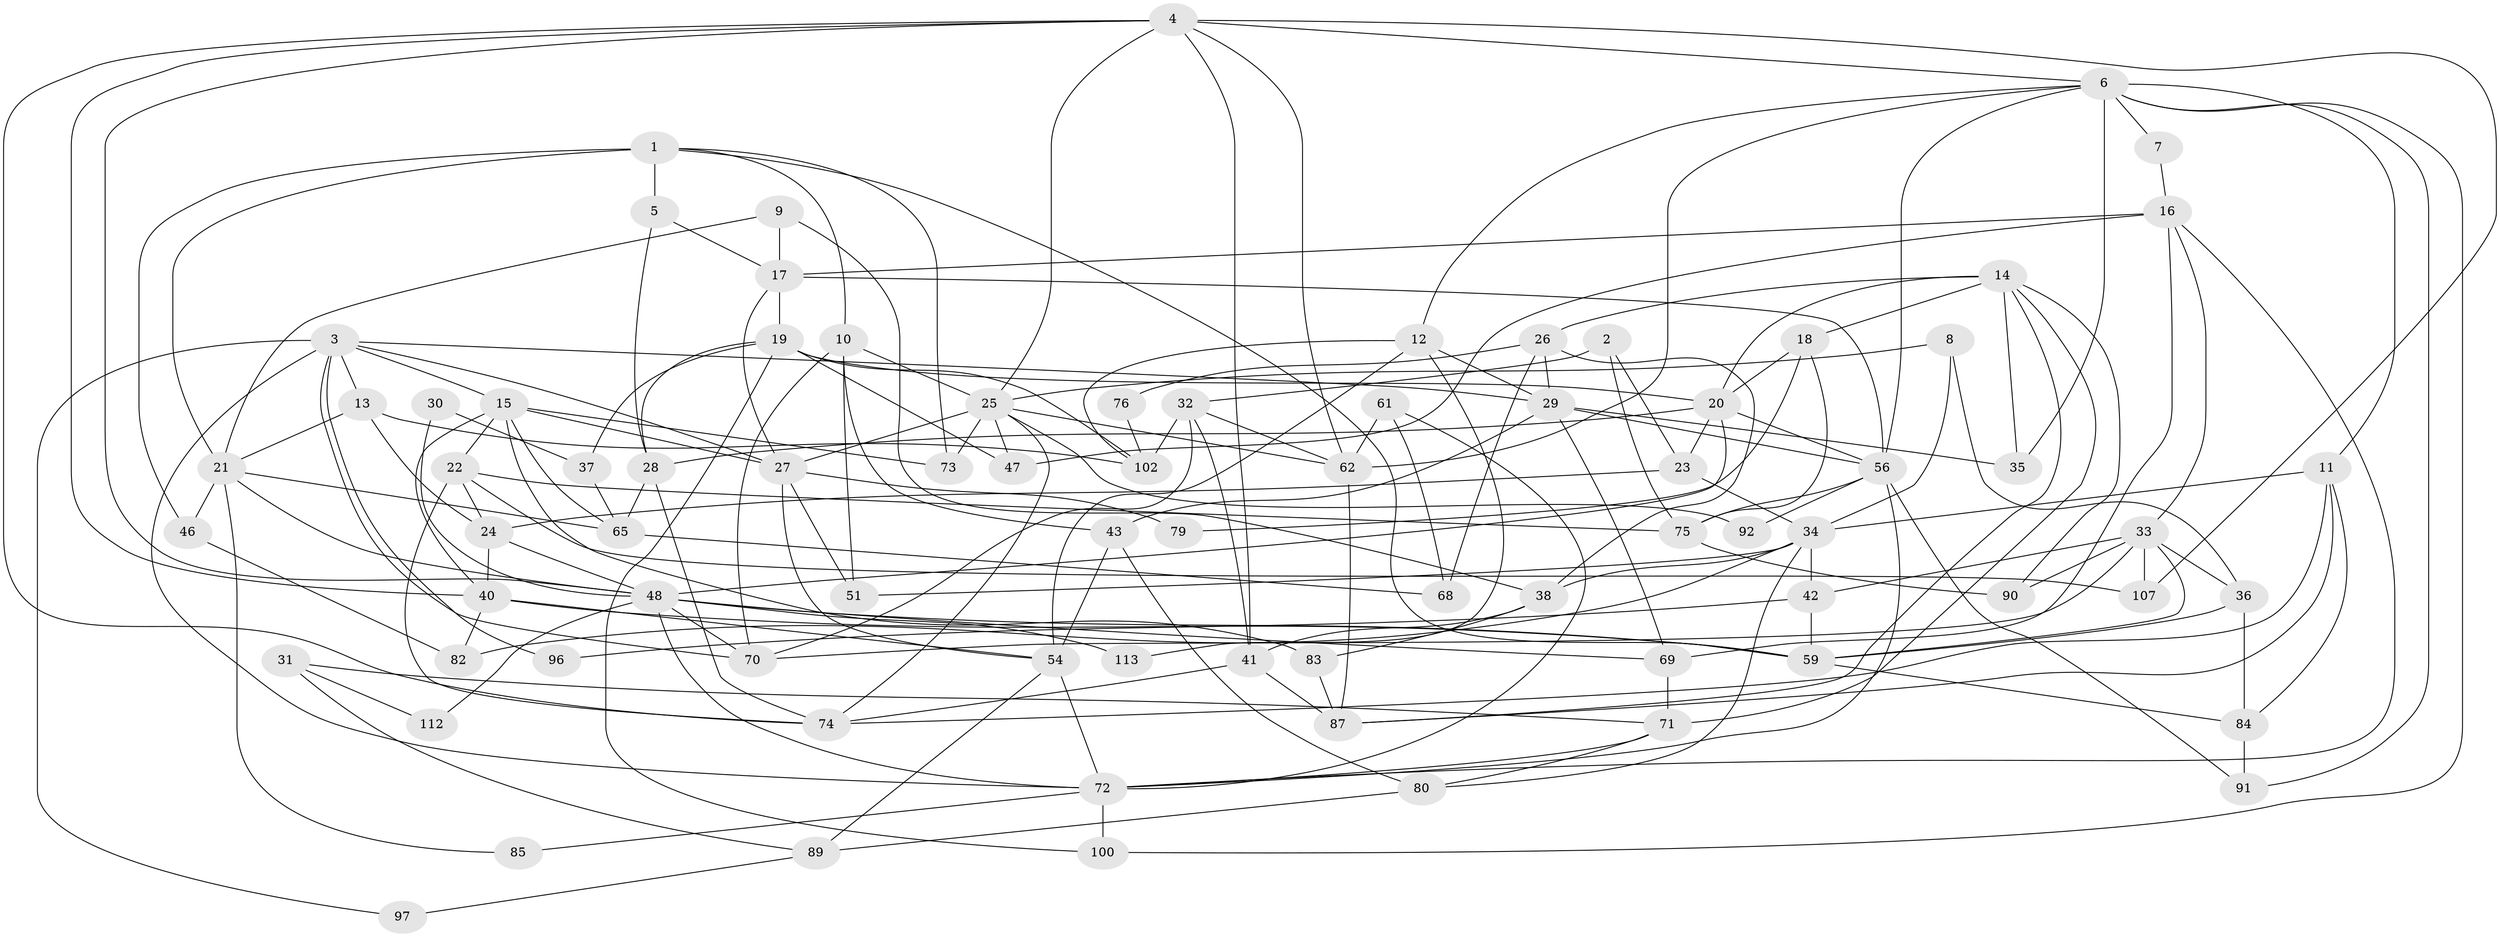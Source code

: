 // original degree distribution, {3: 0.3008849557522124, 6: 0.07079646017699115, 7: 0.035398230088495575, 2: 0.10619469026548672, 5: 0.1592920353982301, 4: 0.3008849557522124, 8: 0.02654867256637168}
// Generated by graph-tools (version 1.1) at 2025/11/02/27/25 16:11:23]
// undirected, 79 vertices, 186 edges
graph export_dot {
graph [start="1"]
  node [color=gray90,style=filled];
  1 [super="+55"];
  2;
  3 [super="+60"];
  4 [super="+45"];
  5;
  6 [super="+52"];
  7;
  8;
  9;
  10;
  11 [super="+58"];
  12 [super="+63"];
  13;
  14 [super="+44"];
  15;
  16;
  17 [super="+53"];
  18;
  19 [super="+39"];
  20 [super="+67"];
  21 [super="+110"];
  22 [super="+108"];
  23;
  24 [super="+106"];
  25 [super="+105"];
  26;
  27 [super="+66"];
  28 [super="+101"];
  29 [super="+86"];
  30;
  31;
  32 [super="+50"];
  33 [super="+49"];
  34 [super="+94"];
  35;
  36;
  37;
  38 [super="+99"];
  40 [super="+88"];
  41 [super="+57"];
  42;
  43 [super="+111"];
  46;
  47;
  48 [super="+78"];
  51;
  54 [super="+64"];
  56 [super="+77"];
  59 [super="+104"];
  61;
  62 [super="+103"];
  65 [super="+93"];
  68;
  69;
  70;
  71 [super="+95"];
  72 [super="+109"];
  73;
  74 [super="+81"];
  75 [super="+98"];
  76;
  79;
  80;
  82;
  83;
  84;
  85;
  87;
  89;
  90;
  91;
  92;
  96;
  97;
  100;
  102;
  107;
  112;
  113;
  1 -- 59;
  1 -- 21 [weight=2];
  1 -- 5;
  1 -- 73;
  1 -- 10;
  1 -- 46;
  2 -- 32;
  2 -- 23;
  2 -- 75;
  3 -- 15;
  3 -- 72;
  3 -- 96;
  3 -- 97;
  3 -- 70;
  3 -- 27;
  3 -- 13;
  3 -- 29;
  4 -- 25;
  4 -- 41;
  4 -- 48;
  4 -- 107;
  4 -- 40;
  4 -- 6;
  4 -- 62;
  4 -- 74;
  5 -- 17;
  5 -- 28;
  6 -- 11;
  6 -- 12;
  6 -- 62;
  6 -- 91;
  6 -- 100;
  6 -- 56;
  6 -- 35;
  6 -- 7;
  7 -- 16;
  8 -- 36;
  8 -- 25;
  8 -- 34;
  9 -- 38;
  9 -- 21;
  9 -- 17;
  10 -- 70;
  10 -- 51;
  10 -- 25;
  10 -- 43;
  11 -- 87;
  11 -- 74;
  11 -- 34;
  11 -- 84;
  12 -- 54;
  12 -- 29;
  12 -- 113;
  12 -- 102;
  13 -- 21;
  13 -- 102;
  13 -- 24;
  14 -- 18;
  14 -- 26;
  14 -- 35;
  14 -- 90;
  14 -- 87;
  14 -- 71;
  14 -- 20;
  15 -- 22;
  15 -- 73;
  15 -- 27;
  15 -- 40;
  15 -- 83;
  15 -- 65;
  16 -- 69;
  16 -- 72;
  16 -- 47;
  16 -- 33;
  16 -- 17;
  17 -- 19;
  17 -- 27;
  17 -- 56;
  18 -- 20;
  18 -- 79;
  18 -- 75;
  19 -- 20;
  19 -- 100;
  19 -- 47;
  19 -- 102;
  19 -- 28;
  19 -- 37;
  20 -- 48;
  20 -- 28;
  20 -- 56;
  20 -- 23;
  21 -- 85;
  21 -- 48 [weight=2];
  21 -- 65;
  21 -- 46;
  22 -- 107;
  22 -- 75;
  22 -- 24;
  22 -- 74;
  23 -- 34;
  23 -- 24;
  24 -- 48;
  24 -- 40;
  25 -- 47 [weight=2];
  25 -- 62;
  25 -- 73;
  25 -- 92;
  25 -- 27;
  25 -- 74;
  26 -- 68;
  26 -- 76;
  26 -- 38;
  26 -- 29;
  27 -- 79;
  27 -- 51;
  27 -- 54;
  28 -- 74;
  28 -- 65;
  29 -- 35;
  29 -- 43;
  29 -- 56;
  29 -- 69;
  30 -- 37;
  30 -- 48;
  31 -- 89;
  31 -- 112;
  31 -- 71;
  32 -- 70;
  32 -- 62;
  32 -- 41;
  32 -- 102;
  33 -- 42;
  33 -- 36;
  33 -- 70;
  33 -- 90;
  33 -- 107;
  33 -- 59;
  34 -- 51;
  34 -- 80;
  34 -- 42;
  34 -- 82;
  34 -- 38;
  36 -- 59;
  36 -- 84;
  37 -- 65;
  38 -- 83;
  38 -- 41;
  40 -- 59;
  40 -- 82;
  40 -- 54;
  41 -- 87 [weight=2];
  41 -- 74;
  42 -- 96;
  42 -- 59;
  43 -- 80;
  43 -- 54;
  46 -- 82;
  48 -- 70;
  48 -- 112;
  48 -- 113;
  48 -- 69;
  48 -- 72;
  48 -- 59;
  54 -- 89;
  54 -- 72;
  56 -- 75;
  56 -- 72;
  56 -- 91;
  56 -- 92;
  59 -- 84;
  61 -- 72;
  61 -- 68;
  61 -- 62;
  62 -- 87;
  65 -- 68;
  69 -- 71;
  71 -- 80;
  71 -- 72;
  72 -- 100 [weight=2];
  72 -- 85;
  75 -- 90;
  76 -- 102;
  80 -- 89;
  83 -- 87;
  84 -- 91;
  89 -- 97;
}
